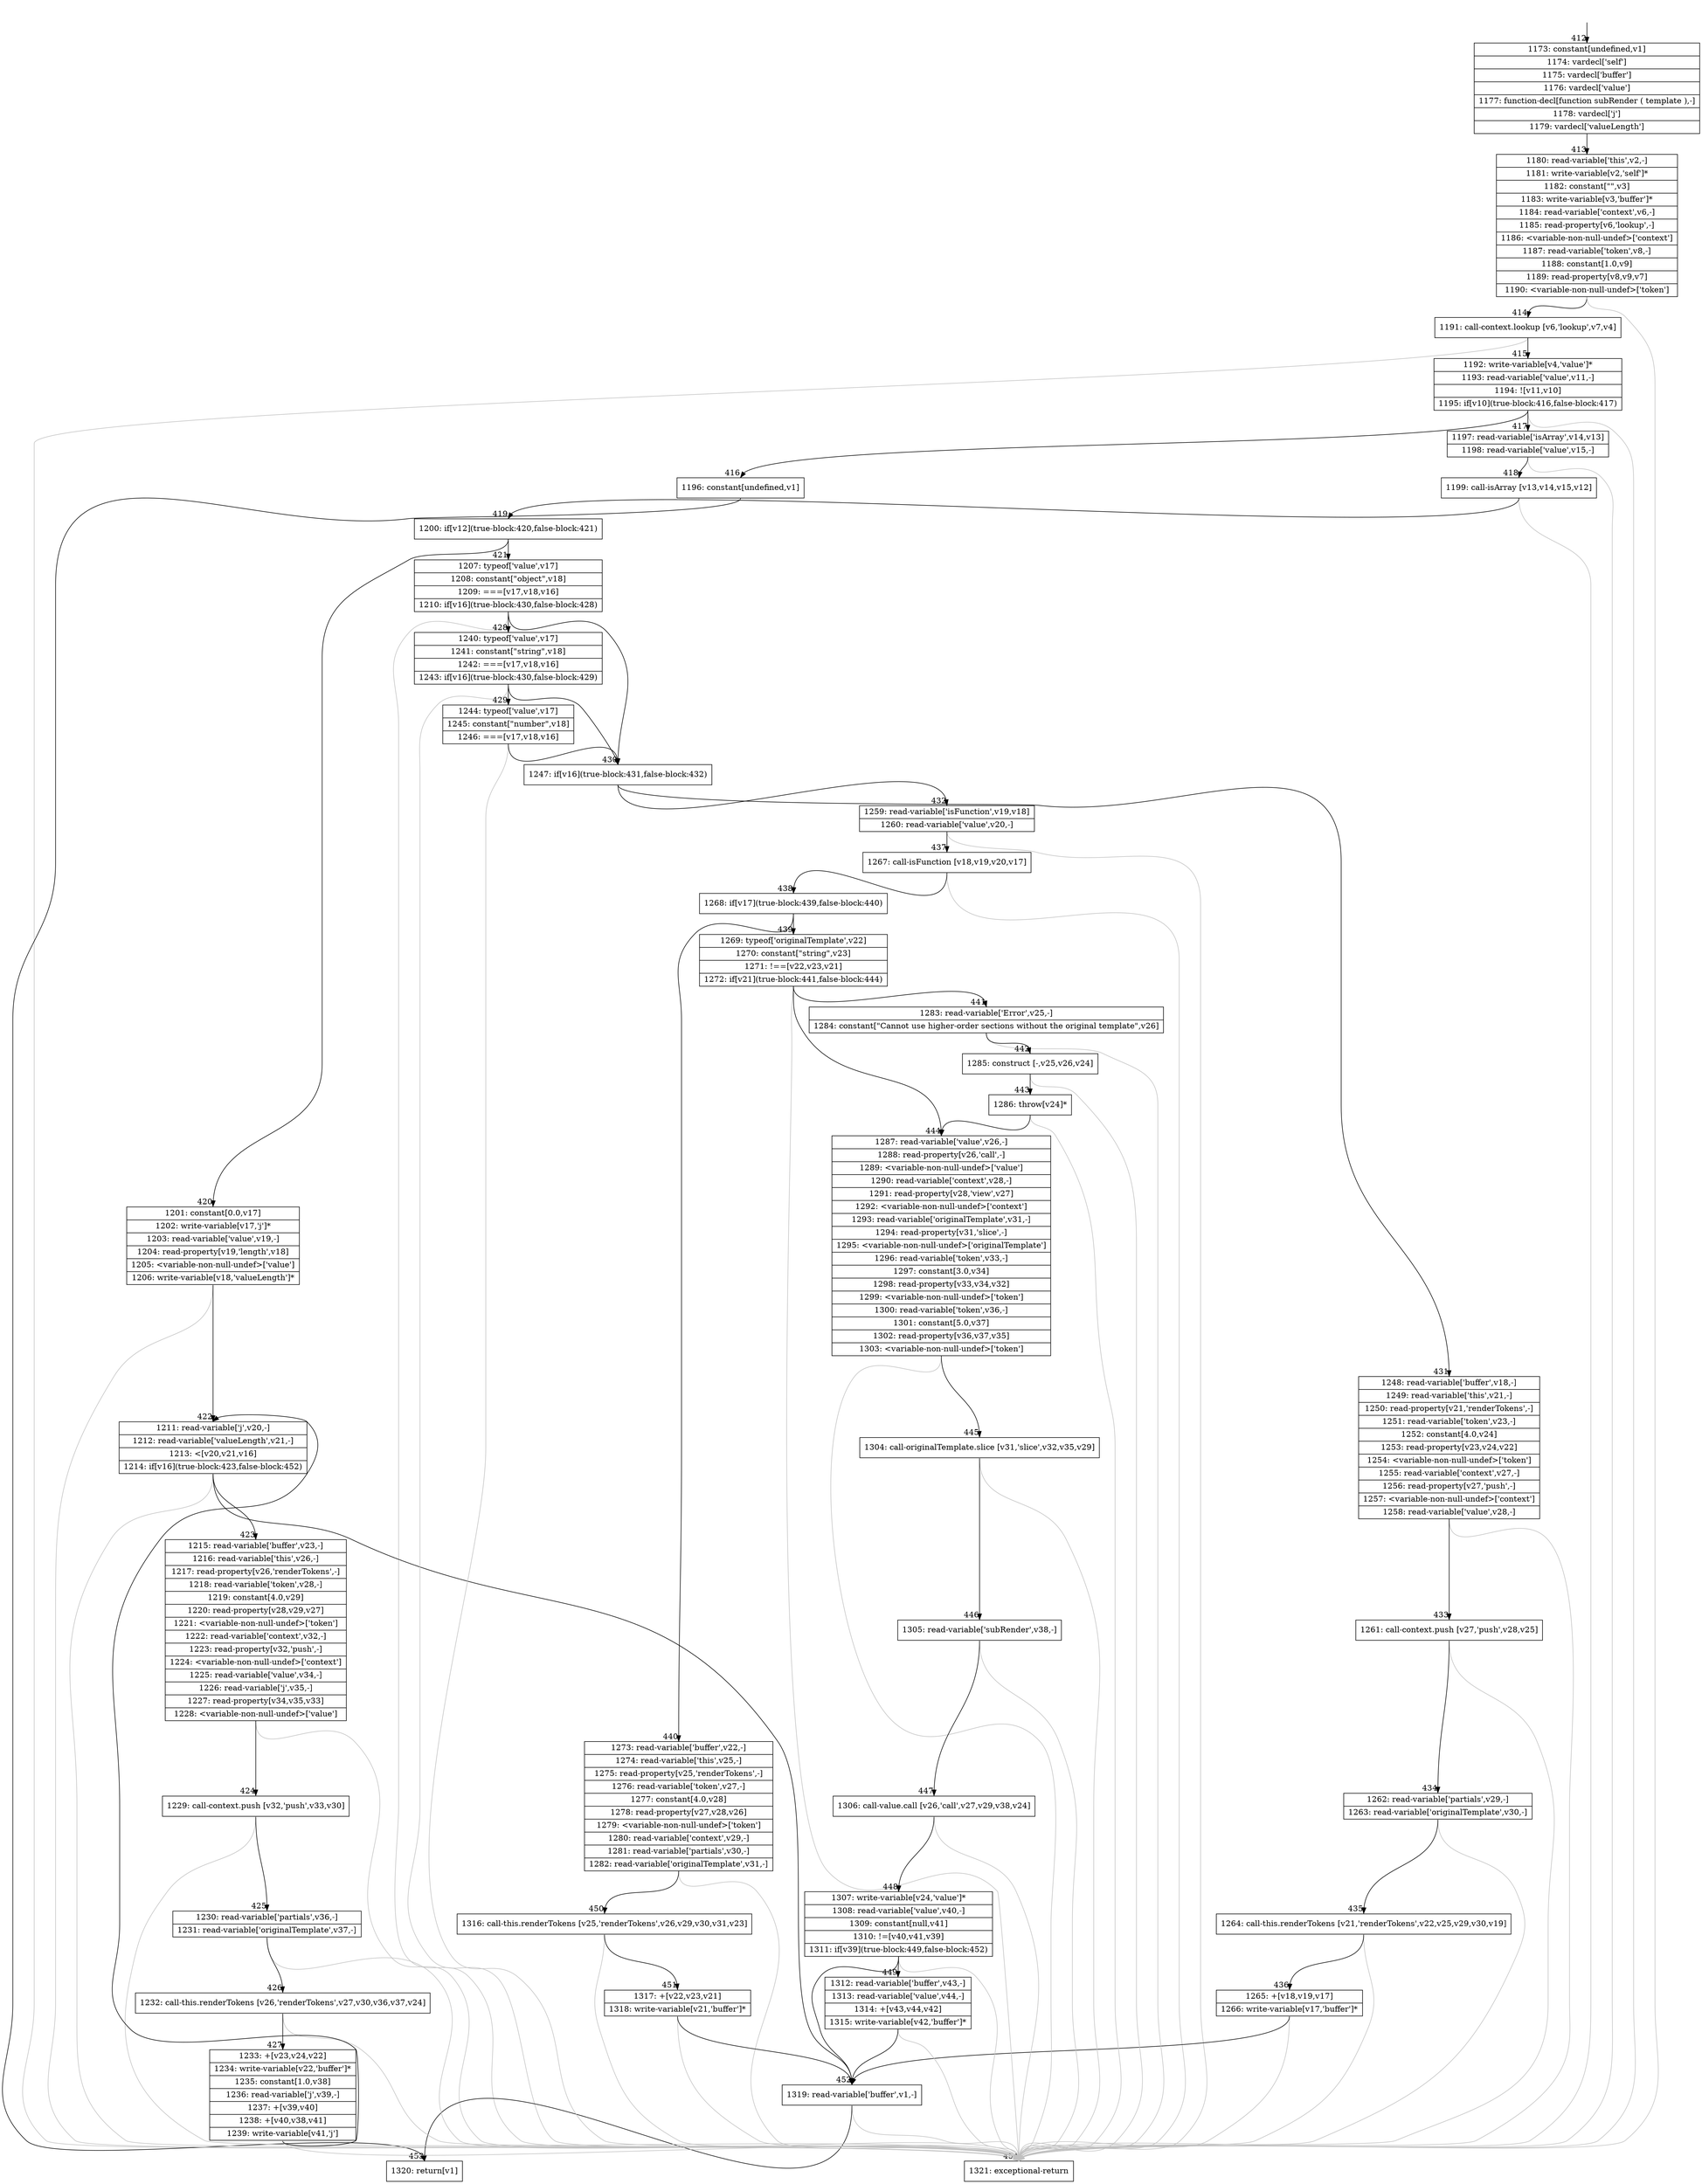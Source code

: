 digraph {
rankdir="TD"
BB_entry27[shape=none,label=""];
BB_entry27 -> BB412 [tailport=s, headport=n, headlabel="    412"]
BB412 [shape=record label="{1173: constant[undefined,v1]|1174: vardecl['self']|1175: vardecl['buffer']|1176: vardecl['value']|1177: function-decl[function subRender ( template ),-]|1178: vardecl['j']|1179: vardecl['valueLength']}" ] 
BB412 -> BB413 [tailport=s, headport=n, headlabel="      413"]
BB413 [shape=record label="{1180: read-variable['this',v2,-]|1181: write-variable[v2,'self']*|1182: constant[\"\",v3]|1183: write-variable[v3,'buffer']*|1184: read-variable['context',v6,-]|1185: read-property[v6,'lookup',-]|1186: \<variable-non-null-undef\>['context']|1187: read-variable['token',v8,-]|1188: constant[1.0,v9]|1189: read-property[v8,v9,v7]|1190: \<variable-non-null-undef\>['token']}" ] 
BB413 -> BB414 [tailport=s, headport=n, headlabel="      414"]
BB413 -> BB454 [tailport=s, headport=n, color=gray, headlabel="      454"]
BB414 [shape=record label="{1191: call-context.lookup [v6,'lookup',v7,v4]}" ] 
BB414 -> BB415 [tailport=s, headport=n, headlabel="      415"]
BB414 -> BB454 [tailport=s, headport=n, color=gray]
BB415 [shape=record label="{1192: write-variable[v4,'value']*|1193: read-variable['value',v11,-]|1194: ![v11,v10]|1195: if[v10](true-block:416,false-block:417)}" ] 
BB415 -> BB416 [tailport=s, headport=n, headlabel="      416"]
BB415 -> BB417 [tailport=s, headport=n, headlabel="      417"]
BB415 -> BB454 [tailport=s, headport=n, color=gray]
BB416 [shape=record label="{1196: constant[undefined,v1]}" ] 
BB416 -> BB453 [tailport=s, headport=n, headlabel="      453"]
BB417 [shape=record label="{1197: read-variable['isArray',v14,v13]|1198: read-variable['value',v15,-]}" ] 
BB417 -> BB418 [tailport=s, headport=n, headlabel="      418"]
BB417 -> BB454 [tailport=s, headport=n, color=gray]
BB418 [shape=record label="{1199: call-isArray [v13,v14,v15,v12]}" ] 
BB418 -> BB419 [tailport=s, headport=n, headlabel="      419"]
BB418 -> BB454 [tailport=s, headport=n, color=gray]
BB419 [shape=record label="{1200: if[v12](true-block:420,false-block:421)}" ] 
BB419 -> BB420 [tailport=s, headport=n, headlabel="      420"]
BB419 -> BB421 [tailport=s, headport=n, headlabel="      421"]
BB420 [shape=record label="{1201: constant[0.0,v17]|1202: write-variable[v17,'j']*|1203: read-variable['value',v19,-]|1204: read-property[v19,'length',v18]|1205: \<variable-non-null-undef\>['value']|1206: write-variable[v18,'valueLength']*}" ] 
BB420 -> BB422 [tailport=s, headport=n, headlabel="      422"]
BB420 -> BB454 [tailport=s, headport=n, color=gray]
BB421 [shape=record label="{1207: typeof['value',v17]|1208: constant[\"object\",v18]|1209: ===[v17,v18,v16]|1210: if[v16](true-block:430,false-block:428)}" ] 
BB421 -> BB430 [tailport=s, headport=n, headlabel="      430"]
BB421 -> BB428 [tailport=s, headport=n, headlabel="      428"]
BB421 -> BB454 [tailport=s, headport=n, color=gray]
BB422 [shape=record label="{1211: read-variable['j',v20,-]|1212: read-variable['valueLength',v21,-]|1213: \<[v20,v21,v16]|1214: if[v16](true-block:423,false-block:452)}" ] 
BB422 -> BB423 [tailport=s, headport=n, headlabel="      423"]
BB422 -> BB452 [tailport=s, headport=n, headlabel="      452"]
BB422 -> BB454 [tailport=s, headport=n, color=gray]
BB423 [shape=record label="{1215: read-variable['buffer',v23,-]|1216: read-variable['this',v26,-]|1217: read-property[v26,'renderTokens',-]|1218: read-variable['token',v28,-]|1219: constant[4.0,v29]|1220: read-property[v28,v29,v27]|1221: \<variable-non-null-undef\>['token']|1222: read-variable['context',v32,-]|1223: read-property[v32,'push',-]|1224: \<variable-non-null-undef\>['context']|1225: read-variable['value',v34,-]|1226: read-variable['j',v35,-]|1227: read-property[v34,v35,v33]|1228: \<variable-non-null-undef\>['value']}" ] 
BB423 -> BB424 [tailport=s, headport=n, headlabel="      424"]
BB423 -> BB454 [tailport=s, headport=n, color=gray]
BB424 [shape=record label="{1229: call-context.push [v32,'push',v33,v30]}" ] 
BB424 -> BB425 [tailport=s, headport=n, headlabel="      425"]
BB424 -> BB454 [tailport=s, headport=n, color=gray]
BB425 [shape=record label="{1230: read-variable['partials',v36,-]|1231: read-variable['originalTemplate',v37,-]}" ] 
BB425 -> BB426 [tailport=s, headport=n, headlabel="      426"]
BB425 -> BB454 [tailport=s, headport=n, color=gray]
BB426 [shape=record label="{1232: call-this.renderTokens [v26,'renderTokens',v27,v30,v36,v37,v24]}" ] 
BB426 -> BB427 [tailport=s, headport=n, headlabel="      427"]
BB426 -> BB454 [tailport=s, headport=n, color=gray]
BB427 [shape=record label="{1233: +[v23,v24,v22]|1234: write-variable[v22,'buffer']*|1235: constant[1.0,v38]|1236: read-variable['j',v39,-]|1237: +[v39,v40]|1238: +[v40,v38,v41]|1239: write-variable[v41,'j']}" ] 
BB427 -> BB422 [tailport=s, headport=n]
BB427 -> BB454 [tailport=s, headport=n, color=gray]
BB428 [shape=record label="{1240: typeof['value',v17]|1241: constant[\"string\",v18]|1242: ===[v17,v18,v16]|1243: if[v16](true-block:430,false-block:429)}" ] 
BB428 -> BB430 [tailport=s, headport=n]
BB428 -> BB429 [tailport=s, headport=n, headlabel="      429"]
BB428 -> BB454 [tailport=s, headport=n, color=gray]
BB429 [shape=record label="{1244: typeof['value',v17]|1245: constant[\"number\",v18]|1246: ===[v17,v18,v16]}" ] 
BB429 -> BB430 [tailport=s, headport=n]
BB429 -> BB454 [tailport=s, headport=n, color=gray]
BB430 [shape=record label="{1247: if[v16](true-block:431,false-block:432)}" ] 
BB430 -> BB431 [tailport=s, headport=n, headlabel="      431"]
BB430 -> BB432 [tailport=s, headport=n, headlabel="      432"]
BB431 [shape=record label="{1248: read-variable['buffer',v18,-]|1249: read-variable['this',v21,-]|1250: read-property[v21,'renderTokens',-]|1251: read-variable['token',v23,-]|1252: constant[4.0,v24]|1253: read-property[v23,v24,v22]|1254: \<variable-non-null-undef\>['token']|1255: read-variable['context',v27,-]|1256: read-property[v27,'push',-]|1257: \<variable-non-null-undef\>['context']|1258: read-variable['value',v28,-]}" ] 
BB431 -> BB433 [tailport=s, headport=n, headlabel="      433"]
BB431 -> BB454 [tailport=s, headport=n, color=gray]
BB432 [shape=record label="{1259: read-variable['isFunction',v19,v18]|1260: read-variable['value',v20,-]}" ] 
BB432 -> BB437 [tailport=s, headport=n, headlabel="      437"]
BB432 -> BB454 [tailport=s, headport=n, color=gray]
BB433 [shape=record label="{1261: call-context.push [v27,'push',v28,v25]}" ] 
BB433 -> BB434 [tailport=s, headport=n, headlabel="      434"]
BB433 -> BB454 [tailport=s, headport=n, color=gray]
BB434 [shape=record label="{1262: read-variable['partials',v29,-]|1263: read-variable['originalTemplate',v30,-]}" ] 
BB434 -> BB435 [tailport=s, headport=n, headlabel="      435"]
BB434 -> BB454 [tailport=s, headport=n, color=gray]
BB435 [shape=record label="{1264: call-this.renderTokens [v21,'renderTokens',v22,v25,v29,v30,v19]}" ] 
BB435 -> BB436 [tailport=s, headport=n, headlabel="      436"]
BB435 -> BB454 [tailport=s, headport=n, color=gray]
BB436 [shape=record label="{1265: +[v18,v19,v17]|1266: write-variable[v17,'buffer']*}" ] 
BB436 -> BB452 [tailport=s, headport=n]
BB436 -> BB454 [tailport=s, headport=n, color=gray]
BB437 [shape=record label="{1267: call-isFunction [v18,v19,v20,v17]}" ] 
BB437 -> BB438 [tailport=s, headport=n, headlabel="      438"]
BB437 -> BB454 [tailport=s, headport=n, color=gray]
BB438 [shape=record label="{1268: if[v17](true-block:439,false-block:440)}" ] 
BB438 -> BB439 [tailport=s, headport=n, headlabel="      439"]
BB438 -> BB440 [tailport=s, headport=n, headlabel="      440"]
BB439 [shape=record label="{1269: typeof['originalTemplate',v22]|1270: constant[\"string\",v23]|1271: !==[v22,v23,v21]|1272: if[v21](true-block:441,false-block:444)}" ] 
BB439 -> BB441 [tailport=s, headport=n, headlabel="      441"]
BB439 -> BB444 [tailport=s, headport=n, headlabel="      444"]
BB439 -> BB454 [tailport=s, headport=n, color=gray]
BB440 [shape=record label="{1273: read-variable['buffer',v22,-]|1274: read-variable['this',v25,-]|1275: read-property[v25,'renderTokens',-]|1276: read-variable['token',v27,-]|1277: constant[4.0,v28]|1278: read-property[v27,v28,v26]|1279: \<variable-non-null-undef\>['token']|1280: read-variable['context',v29,-]|1281: read-variable['partials',v30,-]|1282: read-variable['originalTemplate',v31,-]}" ] 
BB440 -> BB450 [tailport=s, headport=n, headlabel="      450"]
BB440 -> BB454 [tailport=s, headport=n, color=gray]
BB441 [shape=record label="{1283: read-variable['Error',v25,-]|1284: constant[\"Cannot use higher-order sections without the original template\",v26]}" ] 
BB441 -> BB442 [tailport=s, headport=n, headlabel="      442"]
BB441 -> BB454 [tailport=s, headport=n, color=gray]
BB442 [shape=record label="{1285: construct [-,v25,v26,v24]}" ] 
BB442 -> BB443 [tailport=s, headport=n, headlabel="      443"]
BB442 -> BB454 [tailport=s, headport=n, color=gray]
BB443 [shape=record label="{1286: throw[v24]*}" ] 
BB443 -> BB444 [tailport=s, headport=n]
BB443 -> BB454 [tailport=s, headport=n, color=gray]
BB444 [shape=record label="{1287: read-variable['value',v26,-]|1288: read-property[v26,'call',-]|1289: \<variable-non-null-undef\>['value']|1290: read-variable['context',v28,-]|1291: read-property[v28,'view',v27]|1292: \<variable-non-null-undef\>['context']|1293: read-variable['originalTemplate',v31,-]|1294: read-property[v31,'slice',-]|1295: \<variable-non-null-undef\>['originalTemplate']|1296: read-variable['token',v33,-]|1297: constant[3.0,v34]|1298: read-property[v33,v34,v32]|1299: \<variable-non-null-undef\>['token']|1300: read-variable['token',v36,-]|1301: constant[5.0,v37]|1302: read-property[v36,v37,v35]|1303: \<variable-non-null-undef\>['token']}" ] 
BB444 -> BB445 [tailport=s, headport=n, headlabel="      445"]
BB444 -> BB454 [tailport=s, headport=n, color=gray]
BB445 [shape=record label="{1304: call-originalTemplate.slice [v31,'slice',v32,v35,v29]}" ] 
BB445 -> BB446 [tailport=s, headport=n, headlabel="      446"]
BB445 -> BB454 [tailport=s, headport=n, color=gray]
BB446 [shape=record label="{1305: read-variable['subRender',v38,-]}" ] 
BB446 -> BB447 [tailport=s, headport=n, headlabel="      447"]
BB446 -> BB454 [tailport=s, headport=n, color=gray]
BB447 [shape=record label="{1306: call-value.call [v26,'call',v27,v29,v38,v24]}" ] 
BB447 -> BB448 [tailport=s, headport=n, headlabel="      448"]
BB447 -> BB454 [tailport=s, headport=n, color=gray]
BB448 [shape=record label="{1307: write-variable[v24,'value']*|1308: read-variable['value',v40,-]|1309: constant[null,v41]|1310: !=[v40,v41,v39]|1311: if[v39](true-block:449,false-block:452)}" ] 
BB448 -> BB449 [tailport=s, headport=n, headlabel="      449"]
BB448 -> BB452 [tailport=s, headport=n]
BB448 -> BB454 [tailport=s, headport=n, color=gray]
BB449 [shape=record label="{1312: read-variable['buffer',v43,-]|1313: read-variable['value',v44,-]|1314: +[v43,v44,v42]|1315: write-variable[v42,'buffer']*}" ] 
BB449 -> BB452 [tailport=s, headport=n]
BB449 -> BB454 [tailport=s, headport=n, color=gray]
BB450 [shape=record label="{1316: call-this.renderTokens [v25,'renderTokens',v26,v29,v30,v31,v23]}" ] 
BB450 -> BB451 [tailport=s, headport=n, headlabel="      451"]
BB450 -> BB454 [tailport=s, headport=n, color=gray]
BB451 [shape=record label="{1317: +[v22,v23,v21]|1318: write-variable[v21,'buffer']*}" ] 
BB451 -> BB452 [tailport=s, headport=n]
BB451 -> BB454 [tailport=s, headport=n, color=gray]
BB452 [shape=record label="{1319: read-variable['buffer',v1,-]}" ] 
BB452 -> BB453 [tailport=s, headport=n]
BB452 -> BB454 [tailport=s, headport=n, color=gray]
BB453 [shape=record label="{1320: return[v1]}" ] 
BB454 [shape=record label="{1321: exceptional-return}" ] 
//#$~ 514
}
